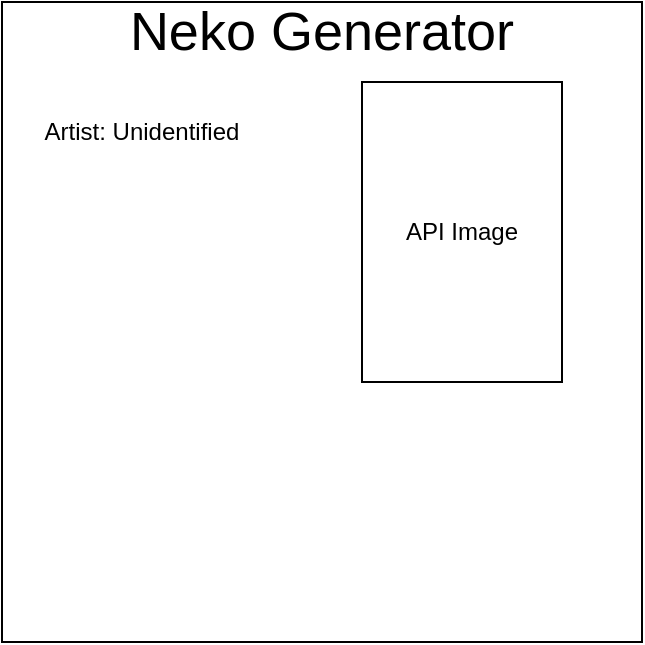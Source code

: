 <mxfile>
    <diagram id="ezEMP7tQFCRPz4rsfbL7" name="Page-1">
        <mxGraphModel dx="594" dy="529" grid="1" gridSize="10" guides="1" tooltips="1" connect="1" arrows="1" fold="1" page="1" pageScale="1" pageWidth="827" pageHeight="1169" math="0" shadow="0">
            <root>
                <mxCell id="0"/>
                <mxCell id="1" parent="0"/>
                <mxCell id="2" value="" style="whiteSpace=wrap;html=1;aspect=fixed;" vertex="1" parent="1">
                    <mxGeometry x="40" y="50" width="320" height="320" as="geometry"/>
                </mxCell>
                <mxCell id="3" value="&lt;font style=&quot;font-size: 27px&quot;&gt;Neko Generator&lt;/font&gt;" style="text;html=1;strokeColor=none;fillColor=none;align=center;verticalAlign=middle;whiteSpace=wrap;rounded=0;" vertex="1" parent="1">
                    <mxGeometry x="85" y="50" width="230" height="30" as="geometry"/>
                </mxCell>
                <mxCell id="4" value="Artist: Unidentified" style="text;html=1;strokeColor=none;fillColor=none;align=center;verticalAlign=middle;whiteSpace=wrap;rounded=0;" vertex="1" parent="1">
                    <mxGeometry x="40" y="100" width="140" height="30" as="geometry"/>
                </mxCell>
                <mxCell id="6" value="" style="rounded=0;whiteSpace=wrap;html=1;rotation=90;" vertex="1" parent="1">
                    <mxGeometry x="195" y="115" width="150" height="100" as="geometry"/>
                </mxCell>
                <mxCell id="7" value="API Image" style="text;html=1;strokeColor=none;fillColor=none;align=center;verticalAlign=middle;whiteSpace=wrap;rounded=0;" vertex="1" parent="1">
                    <mxGeometry x="240" y="150" width="60" height="30" as="geometry"/>
                </mxCell>
            </root>
        </mxGraphModel>
    </diagram>
</mxfile>